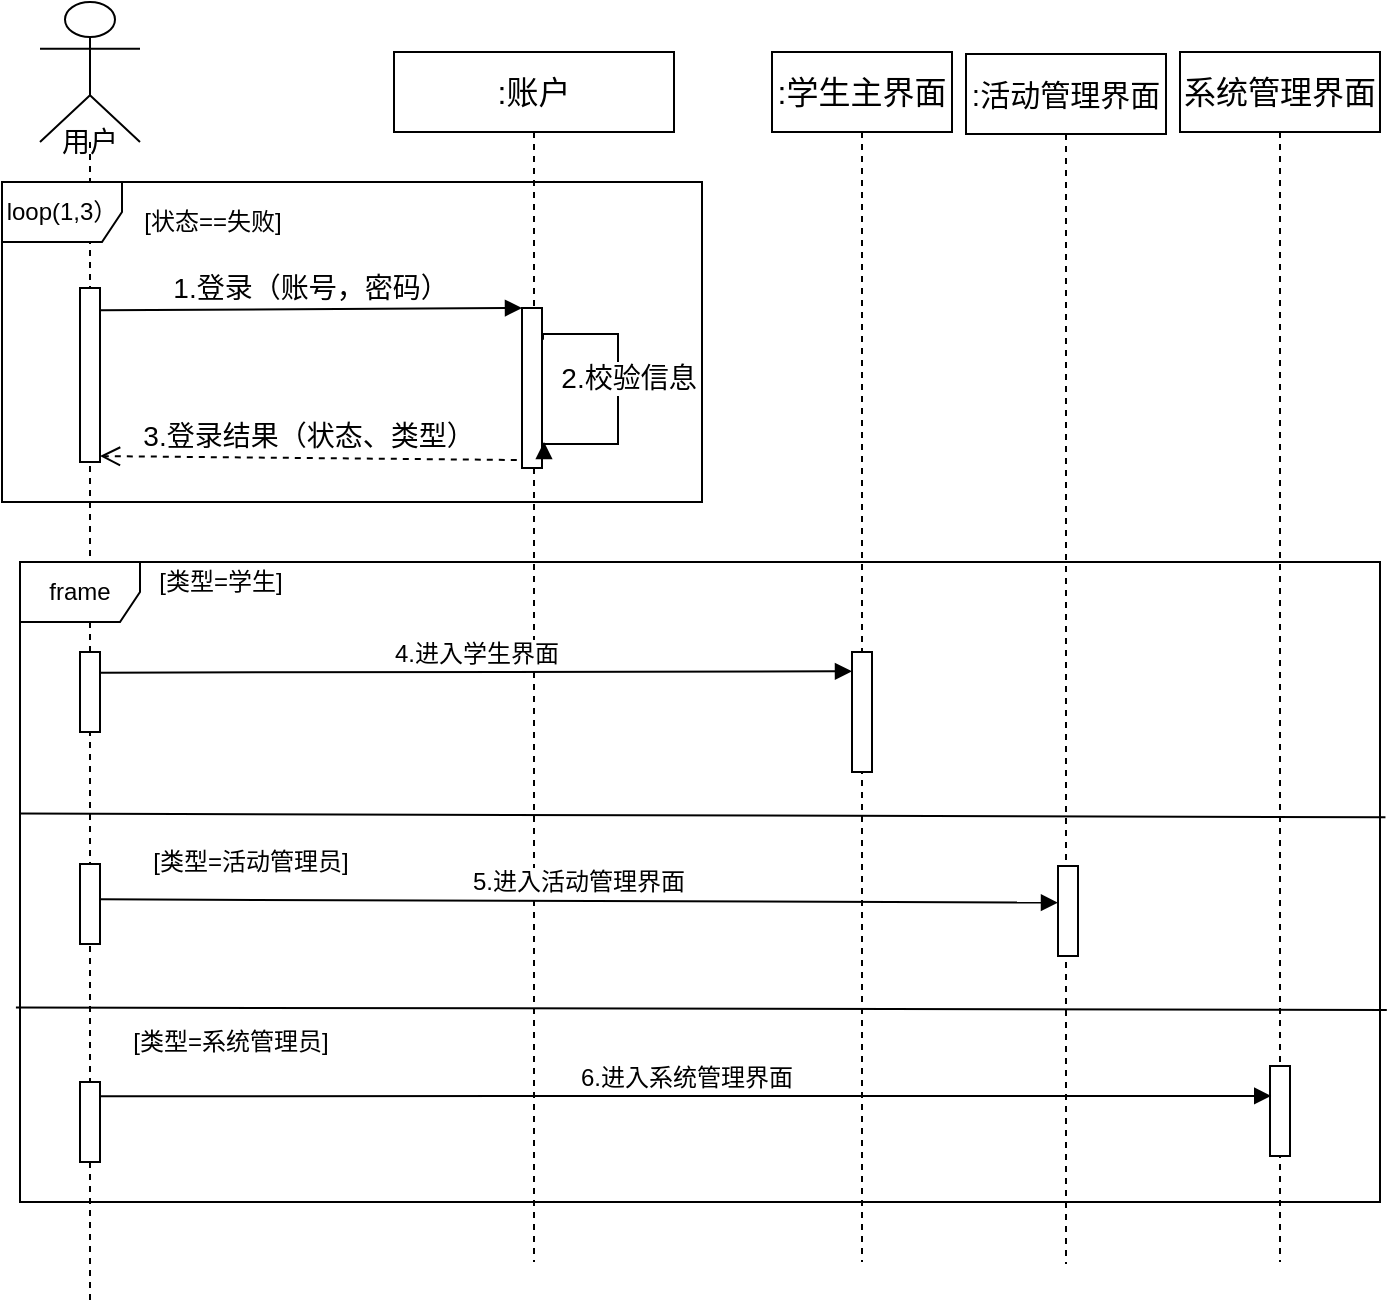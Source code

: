 <mxfile version="17.5.0" type="github">
  <diagram name="Page-1" id="13e1069c-82ec-6db2-03f1-153e76fe0fe0">
    <mxGraphModel dx="1550" dy="867" grid="1" gridSize="10" guides="1" tooltips="1" connect="1" arrows="1" fold="1" page="1" pageScale="1" pageWidth="1100" pageHeight="850" background="none" math="0" shadow="0">
      <root>
        <mxCell id="0" />
        <mxCell id="1" parent="0" />
        <mxCell id="D334Im0Mvhj-NMKWilyu-4" value="用户" style="shape=umlLifeline;participant=umlActor;perimeter=lifelinePerimeter;whiteSpace=wrap;html=1;container=1;collapsible=0;recursiveResize=0;verticalAlign=top;spacingTop=55;outlineConnect=0;size=70;fontSize=14;" parent="1" vertex="1">
          <mxGeometry x="190" y="100" width="50" height="650" as="geometry" />
        </mxCell>
        <mxCell id="D334Im0Mvhj-NMKWilyu-7" value="" style="html=1;points=[];perimeter=orthogonalPerimeter;strokeWidth=1;" parent="D334Im0Mvhj-NMKWilyu-4" vertex="1">
          <mxGeometry x="20" y="143" width="10" height="87" as="geometry" />
        </mxCell>
        <mxCell id="D334Im0Mvhj-NMKWilyu-5" value=":账户" style="shape=umlLifeline;perimeter=lifelinePerimeter;whiteSpace=wrap;html=1;container=1;collapsible=0;recursiveResize=0;outlineConnect=0;fontSize=16;" parent="1" vertex="1">
          <mxGeometry x="367" y="125" width="140" height="605" as="geometry" />
        </mxCell>
        <mxCell id="D334Im0Mvhj-NMKWilyu-12" value="" style="html=1;points=[];perimeter=orthogonalPerimeter;strokeWidth=1;" parent="D334Im0Mvhj-NMKWilyu-5" vertex="1">
          <mxGeometry x="64" y="128" width="10" height="80" as="geometry" />
        </mxCell>
        <mxCell id="D334Im0Mvhj-NMKWilyu-15" value="2.校验信息" style="html=1;verticalAlign=bottom;endArrow=block;rounded=0;edgeStyle=orthogonalEdgeStyle;fontSize=14;exitX=1.049;exitY=0.198;exitDx=0;exitDy=0;exitPerimeter=0;" parent="D334Im0Mvhj-NMKWilyu-5" source="D334Im0Mvhj-NMKWilyu-12" edge="1">
          <mxGeometry x="0.093" y="5" width="80" relative="1" as="geometry">
            <mxPoint x="67" y="141" as="sourcePoint" />
            <mxPoint x="75" y="195" as="targetPoint" />
            <Array as="points">
              <mxPoint x="112" y="141" />
              <mxPoint x="112" y="196" />
            </Array>
            <mxPoint as="offset" />
          </mxGeometry>
        </mxCell>
        <mxCell id="D334Im0Mvhj-NMKWilyu-19" value="[状态==失败]" style="text;html=1;align=center;verticalAlign=middle;resizable=0;points=[];autosize=1;strokeColor=none;fillColor=none;fontSize=12;" parent="D334Im0Mvhj-NMKWilyu-5" vertex="1">
          <mxGeometry x="-131" y="75" width="80" height="20" as="geometry" />
        </mxCell>
        <mxCell id="D334Im0Mvhj-NMKWilyu-18" value="loop(1,3）" style="shape=umlFrame;whiteSpace=wrap;html=1;fontSize=12;strokeWidth=1;" parent="D334Im0Mvhj-NMKWilyu-5" vertex="1">
          <mxGeometry x="-196" y="65" width="350" height="160" as="geometry" />
        </mxCell>
        <mxCell id="D334Im0Mvhj-NMKWilyu-13" value="1.登录（账号，密码）" style="html=1;verticalAlign=bottom;endArrow=block;entryX=0;entryY=0;rounded=0;exitX=1;exitY=0.128;exitDx=0;exitDy=0;exitPerimeter=0;fontSize=14;" parent="1" source="D334Im0Mvhj-NMKWilyu-7" target="D334Im0Mvhj-NMKWilyu-12" edge="1">
          <mxGeometry relative="1" as="geometry">
            <mxPoint x="220" y="213" as="sourcePoint" />
          </mxGeometry>
        </mxCell>
        <mxCell id="D334Im0Mvhj-NMKWilyu-17" value="3.登录结果（状态、类型）" style="html=1;verticalAlign=bottom;endArrow=open;dashed=1;endSize=8;rounded=0;fontSize=14;exitX=-0.26;exitY=0.95;exitDx=0;exitDy=0;exitPerimeter=0;entryX=1;entryY=0.966;entryDx=0;entryDy=0;entryPerimeter=0;" parent="1" source="D334Im0Mvhj-NMKWilyu-12" target="D334Im0Mvhj-NMKWilyu-7" edge="1">
          <mxGeometry relative="1" as="geometry">
            <mxPoint x="330" y="326" as="sourcePoint" />
            <mxPoint x="240" y="327" as="targetPoint" />
          </mxGeometry>
        </mxCell>
        <mxCell id="D334Im0Mvhj-NMKWilyu-21" value="frame" style="shape=umlFrame;whiteSpace=wrap;html=1;fontSize=12;strokeWidth=1;" parent="1" vertex="1">
          <mxGeometry x="180" y="380" width="680" height="320" as="geometry" />
        </mxCell>
        <mxCell id="D334Im0Mvhj-NMKWilyu-22" value="" style="endArrow=none;html=1;rounded=0;fontSize=12;exitX=0;exitY=0.444;exitDx=0;exitDy=0;exitPerimeter=0;entryX=1.004;entryY=0.399;entryDx=0;entryDy=0;entryPerimeter=0;" parent="1" target="D334Im0Mvhj-NMKWilyu-21" edge="1">
          <mxGeometry width="50" height="50" relative="1" as="geometry">
            <mxPoint x="180" y="505.76" as="sourcePoint" />
            <mxPoint x="810" y="503.73" as="targetPoint" />
          </mxGeometry>
        </mxCell>
        <mxCell id="D334Im0Mvhj-NMKWilyu-24" value="[类型=学生]" style="text;html=1;align=center;verticalAlign=middle;resizable=0;points=[];autosize=1;strokeColor=none;fillColor=none;fontSize=12;" parent="1" vertex="1">
          <mxGeometry x="240" y="380" width="80" height="20" as="geometry" />
        </mxCell>
        <mxCell id="D334Im0Mvhj-NMKWilyu-25" value="[类型=活动管理员]" style="text;html=1;align=center;verticalAlign=middle;resizable=0;points=[];autosize=1;strokeColor=none;fillColor=none;fontSize=12;" parent="1" vertex="1">
          <mxGeometry x="240" y="520" width="110" height="20" as="geometry" />
        </mxCell>
        <mxCell id="D334Im0Mvhj-NMKWilyu-28" value="" style="html=1;points=[];perimeter=orthogonalPerimeter;fontSize=12;strokeWidth=1;" parent="1" vertex="1">
          <mxGeometry x="210" y="425" width="10" height="40" as="geometry" />
        </mxCell>
        <mxCell id="D334Im0Mvhj-NMKWilyu-29" value="4.进入学生界面" style="html=1;verticalAlign=bottom;endArrow=block;rounded=0;fontSize=12;exitX=1;exitY=0.258;exitDx=0;exitDy=0;exitPerimeter=0;entryX=0;entryY=0.161;entryDx=0;entryDy=0;entryPerimeter=0;" parent="1" source="D334Im0Mvhj-NMKWilyu-28" target="D334Im0Mvhj-NMKWilyu-36" edge="1">
          <mxGeometry width="80" relative="1" as="geometry">
            <mxPoint x="235" y="444.58" as="sourcePoint" />
            <mxPoint x="590" y="435" as="targetPoint" />
          </mxGeometry>
        </mxCell>
        <mxCell id="D334Im0Mvhj-NMKWilyu-35" value=":学生主界面" style="shape=umlLifeline;perimeter=lifelinePerimeter;whiteSpace=wrap;html=1;container=1;collapsible=0;recursiveResize=0;outlineConnect=0;fontSize=16;strokeWidth=1;" parent="1" vertex="1">
          <mxGeometry x="556" y="125" width="90" height="605" as="geometry" />
        </mxCell>
        <mxCell id="D334Im0Mvhj-NMKWilyu-36" value="" style="html=1;points=[];perimeter=orthogonalPerimeter;fontSize=16;strokeWidth=1;" parent="D334Im0Mvhj-NMKWilyu-35" vertex="1">
          <mxGeometry x="40" y="300" width="10" height="60" as="geometry" />
        </mxCell>
        <mxCell id="D334Im0Mvhj-NMKWilyu-39" value=":活动管理界面" style="shape=umlLifeline;perimeter=lifelinePerimeter;whiteSpace=wrap;html=1;container=1;collapsible=0;recursiveResize=0;outlineConnect=0;fontSize=15;strokeWidth=1;" parent="1" vertex="1">
          <mxGeometry x="653" y="126" width="100" height="605" as="geometry" />
        </mxCell>
        <mxCell id="D334Im0Mvhj-NMKWilyu-40" value="" style="html=1;points=[];perimeter=orthogonalPerimeter;fontSize=16;strokeWidth=1;" parent="D334Im0Mvhj-NMKWilyu-39" vertex="1">
          <mxGeometry x="46" y="406" width="10" height="45" as="geometry" />
        </mxCell>
        <mxCell id="D334Im0Mvhj-NMKWilyu-41" value="" style="html=1;points=[];perimeter=orthogonalPerimeter;fontSize=12;strokeWidth=1;" parent="1" vertex="1">
          <mxGeometry x="210" y="531" width="10" height="40" as="geometry" />
        </mxCell>
        <mxCell id="D334Im0Mvhj-NMKWilyu-46" value="" style="endArrow=none;html=1;rounded=0;fontSize=12;exitX=-0.003;exitY=0.696;exitDx=0;exitDy=0;exitPerimeter=0;entryX=1.005;entryY=0.7;entryDx=0;entryDy=0;entryPerimeter=0;" parent="1" source="D334Im0Mvhj-NMKWilyu-21" target="D334Im0Mvhj-NMKWilyu-21" edge="1">
          <mxGeometry width="50" height="50" relative="1" as="geometry">
            <mxPoint x="190" y="515.76" as="sourcePoint" />
            <mxPoint x="820" y="513.73" as="targetPoint" />
          </mxGeometry>
        </mxCell>
        <mxCell id="D334Im0Mvhj-NMKWilyu-47" value="5.进入活动管理界面" style="html=1;verticalAlign=bottom;endArrow=block;rounded=0;fontSize=12;exitX=1;exitY=0.442;exitDx=0;exitDy=0;exitPerimeter=0;entryX=0;entryY=0.407;entryDx=0;entryDy=0;entryPerimeter=0;" parent="1" source="D334Im0Mvhj-NMKWilyu-41" target="D334Im0Mvhj-NMKWilyu-40" edge="1">
          <mxGeometry width="80" relative="1" as="geometry">
            <mxPoint x="230" y="445.32" as="sourcePoint" />
            <mxPoint x="610.0" y="444.66" as="targetPoint" />
          </mxGeometry>
        </mxCell>
        <mxCell id="D334Im0Mvhj-NMKWilyu-49" value="系统管理界面" style="shape=umlLifeline;perimeter=lifelinePerimeter;whiteSpace=wrap;html=1;container=1;collapsible=0;recursiveResize=0;outlineConnect=0;fontSize=16;strokeWidth=1;" parent="1" vertex="1">
          <mxGeometry x="760" y="125" width="100" height="605" as="geometry" />
        </mxCell>
        <mxCell id="D334Im0Mvhj-NMKWilyu-50" value="" style="html=1;points=[];perimeter=orthogonalPerimeter;fontSize=16;strokeWidth=1;" parent="D334Im0Mvhj-NMKWilyu-49" vertex="1">
          <mxGeometry x="45" y="507" width="10" height="45" as="geometry" />
        </mxCell>
        <mxCell id="D334Im0Mvhj-NMKWilyu-51" value="" style="html=1;points=[];perimeter=orthogonalPerimeter;fontSize=12;strokeWidth=1;" parent="1" vertex="1">
          <mxGeometry x="210" y="640" width="10" height="40" as="geometry" />
        </mxCell>
        <mxCell id="D334Im0Mvhj-NMKWilyu-52" value="[类型=系统管理员]" style="text;html=1;align=center;verticalAlign=middle;resizable=0;points=[];autosize=1;strokeColor=none;fillColor=none;fontSize=12;" parent="1" vertex="1">
          <mxGeometry x="230" y="610" width="110" height="20" as="geometry" />
        </mxCell>
        <mxCell id="D334Im0Mvhj-NMKWilyu-53" value="6.进入系统管理界面" style="html=1;verticalAlign=bottom;endArrow=block;rounded=0;fontSize=12;exitX=1.004;exitY=0.177;exitDx=0;exitDy=0;exitPerimeter=0;entryX=0.062;entryY=0.333;entryDx=0;entryDy=0;entryPerimeter=0;" parent="1" source="D334Im0Mvhj-NMKWilyu-51" target="D334Im0Mvhj-NMKWilyu-50" edge="1">
          <mxGeometry width="80" relative="1" as="geometry">
            <mxPoint x="221.2" y="649.8" as="sourcePoint" />
            <mxPoint x="786" y="645.82" as="targetPoint" />
          </mxGeometry>
        </mxCell>
      </root>
    </mxGraphModel>
  </diagram>
</mxfile>
